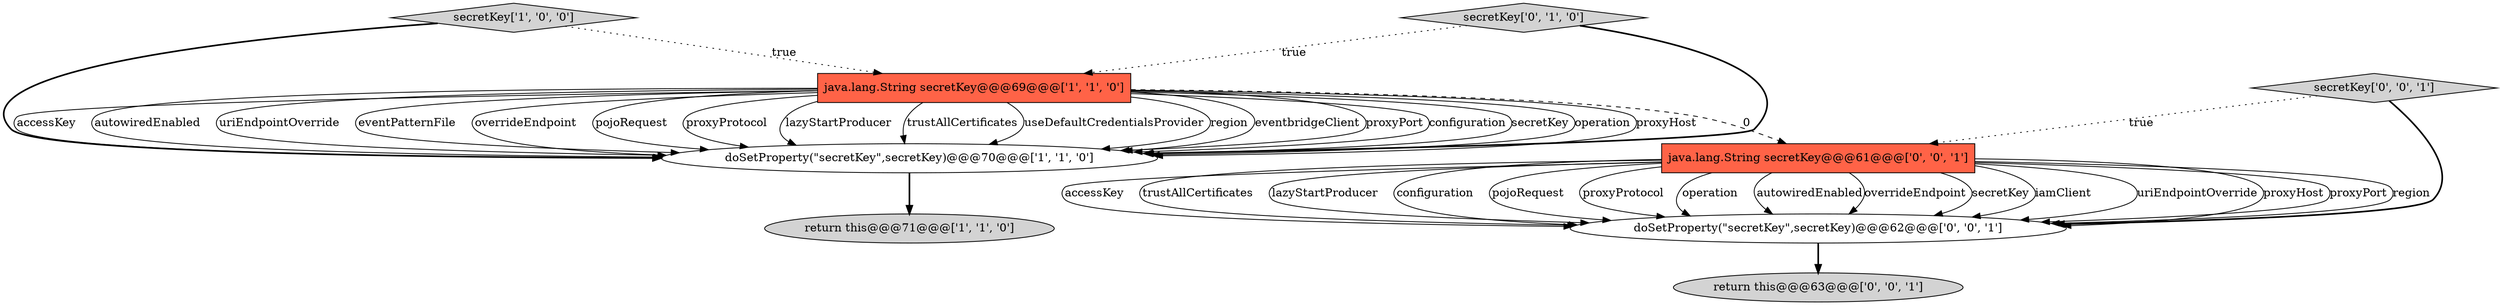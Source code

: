 digraph {
3 [style = filled, label = "secretKey['1', '0', '0']", fillcolor = lightgray, shape = diamond image = "AAA0AAABBB1BBB"];
6 [style = filled, label = "java.lang.String secretKey@@@61@@@['0', '0', '1']", fillcolor = tomato, shape = box image = "AAA0AAABBB3BBB"];
5 [style = filled, label = "return this@@@63@@@['0', '0', '1']", fillcolor = lightgray, shape = ellipse image = "AAA0AAABBB3BBB"];
1 [style = filled, label = "doSetProperty(\"secretKey\",secretKey)@@@70@@@['1', '1', '0']", fillcolor = white, shape = ellipse image = "AAA0AAABBB1BBB"];
8 [style = filled, label = "secretKey['0', '0', '1']", fillcolor = lightgray, shape = diamond image = "AAA0AAABBB3BBB"];
2 [style = filled, label = "java.lang.String secretKey@@@69@@@['1', '1', '0']", fillcolor = tomato, shape = box image = "AAA0AAABBB1BBB"];
7 [style = filled, label = "doSetProperty(\"secretKey\",secretKey)@@@62@@@['0', '0', '1']", fillcolor = white, shape = ellipse image = "AAA0AAABBB3BBB"];
4 [style = filled, label = "secretKey['0', '1', '0']", fillcolor = lightgray, shape = diamond image = "AAA0AAABBB2BBB"];
0 [style = filled, label = "return this@@@71@@@['1', '1', '0']", fillcolor = lightgray, shape = ellipse image = "AAA0AAABBB1BBB"];
6->7 [style = solid, label="uriEndpointOverride"];
2->1 [style = solid, label="useDefaultCredentialsProvider"];
2->1 [style = solid, label="region"];
6->7 [style = solid, label="proxyHost"];
6->7 [style = solid, label="proxyPort"];
3->1 [style = bold, label=""];
2->1 [style = solid, label="eventbridgeClient"];
2->1 [style = solid, label="proxyPort"];
6->7 [style = solid, label="region"];
2->1 [style = solid, label="configuration"];
2->1 [style = solid, label="secretKey"];
1->0 [style = bold, label=""];
2->1 [style = solid, label="operation"];
2->1 [style = solid, label="proxyHost"];
6->7 [style = solid, label="accessKey"];
6->7 [style = solid, label="trustAllCertificates"];
6->7 [style = solid, label="lazyStartProducer"];
8->7 [style = bold, label=""];
2->1 [style = solid, label="accessKey"];
2->1 [style = solid, label="autowiredEnabled"];
2->1 [style = solid, label="uriEndpointOverride"];
6->7 [style = solid, label="configuration"];
7->5 [style = bold, label=""];
6->7 [style = solid, label="pojoRequest"];
2->1 [style = solid, label="eventPatternFile"];
8->6 [style = dotted, label="true"];
2->1 [style = solid, label="overrideEndpoint"];
2->1 [style = solid, label="pojoRequest"];
6->7 [style = solid, label="proxyProtocol"];
2->6 [style = dashed, label="0"];
6->7 [style = solid, label="operation"];
2->1 [style = solid, label="proxyProtocol"];
4->1 [style = bold, label=""];
2->1 [style = solid, label="lazyStartProducer"];
2->1 [style = solid, label="trustAllCertificates"];
6->7 [style = solid, label="autowiredEnabled"];
6->7 [style = solid, label="overrideEndpoint"];
4->2 [style = dotted, label="true"];
6->7 [style = solid, label="secretKey"];
3->2 [style = dotted, label="true"];
6->7 [style = solid, label="iamClient"];
}
